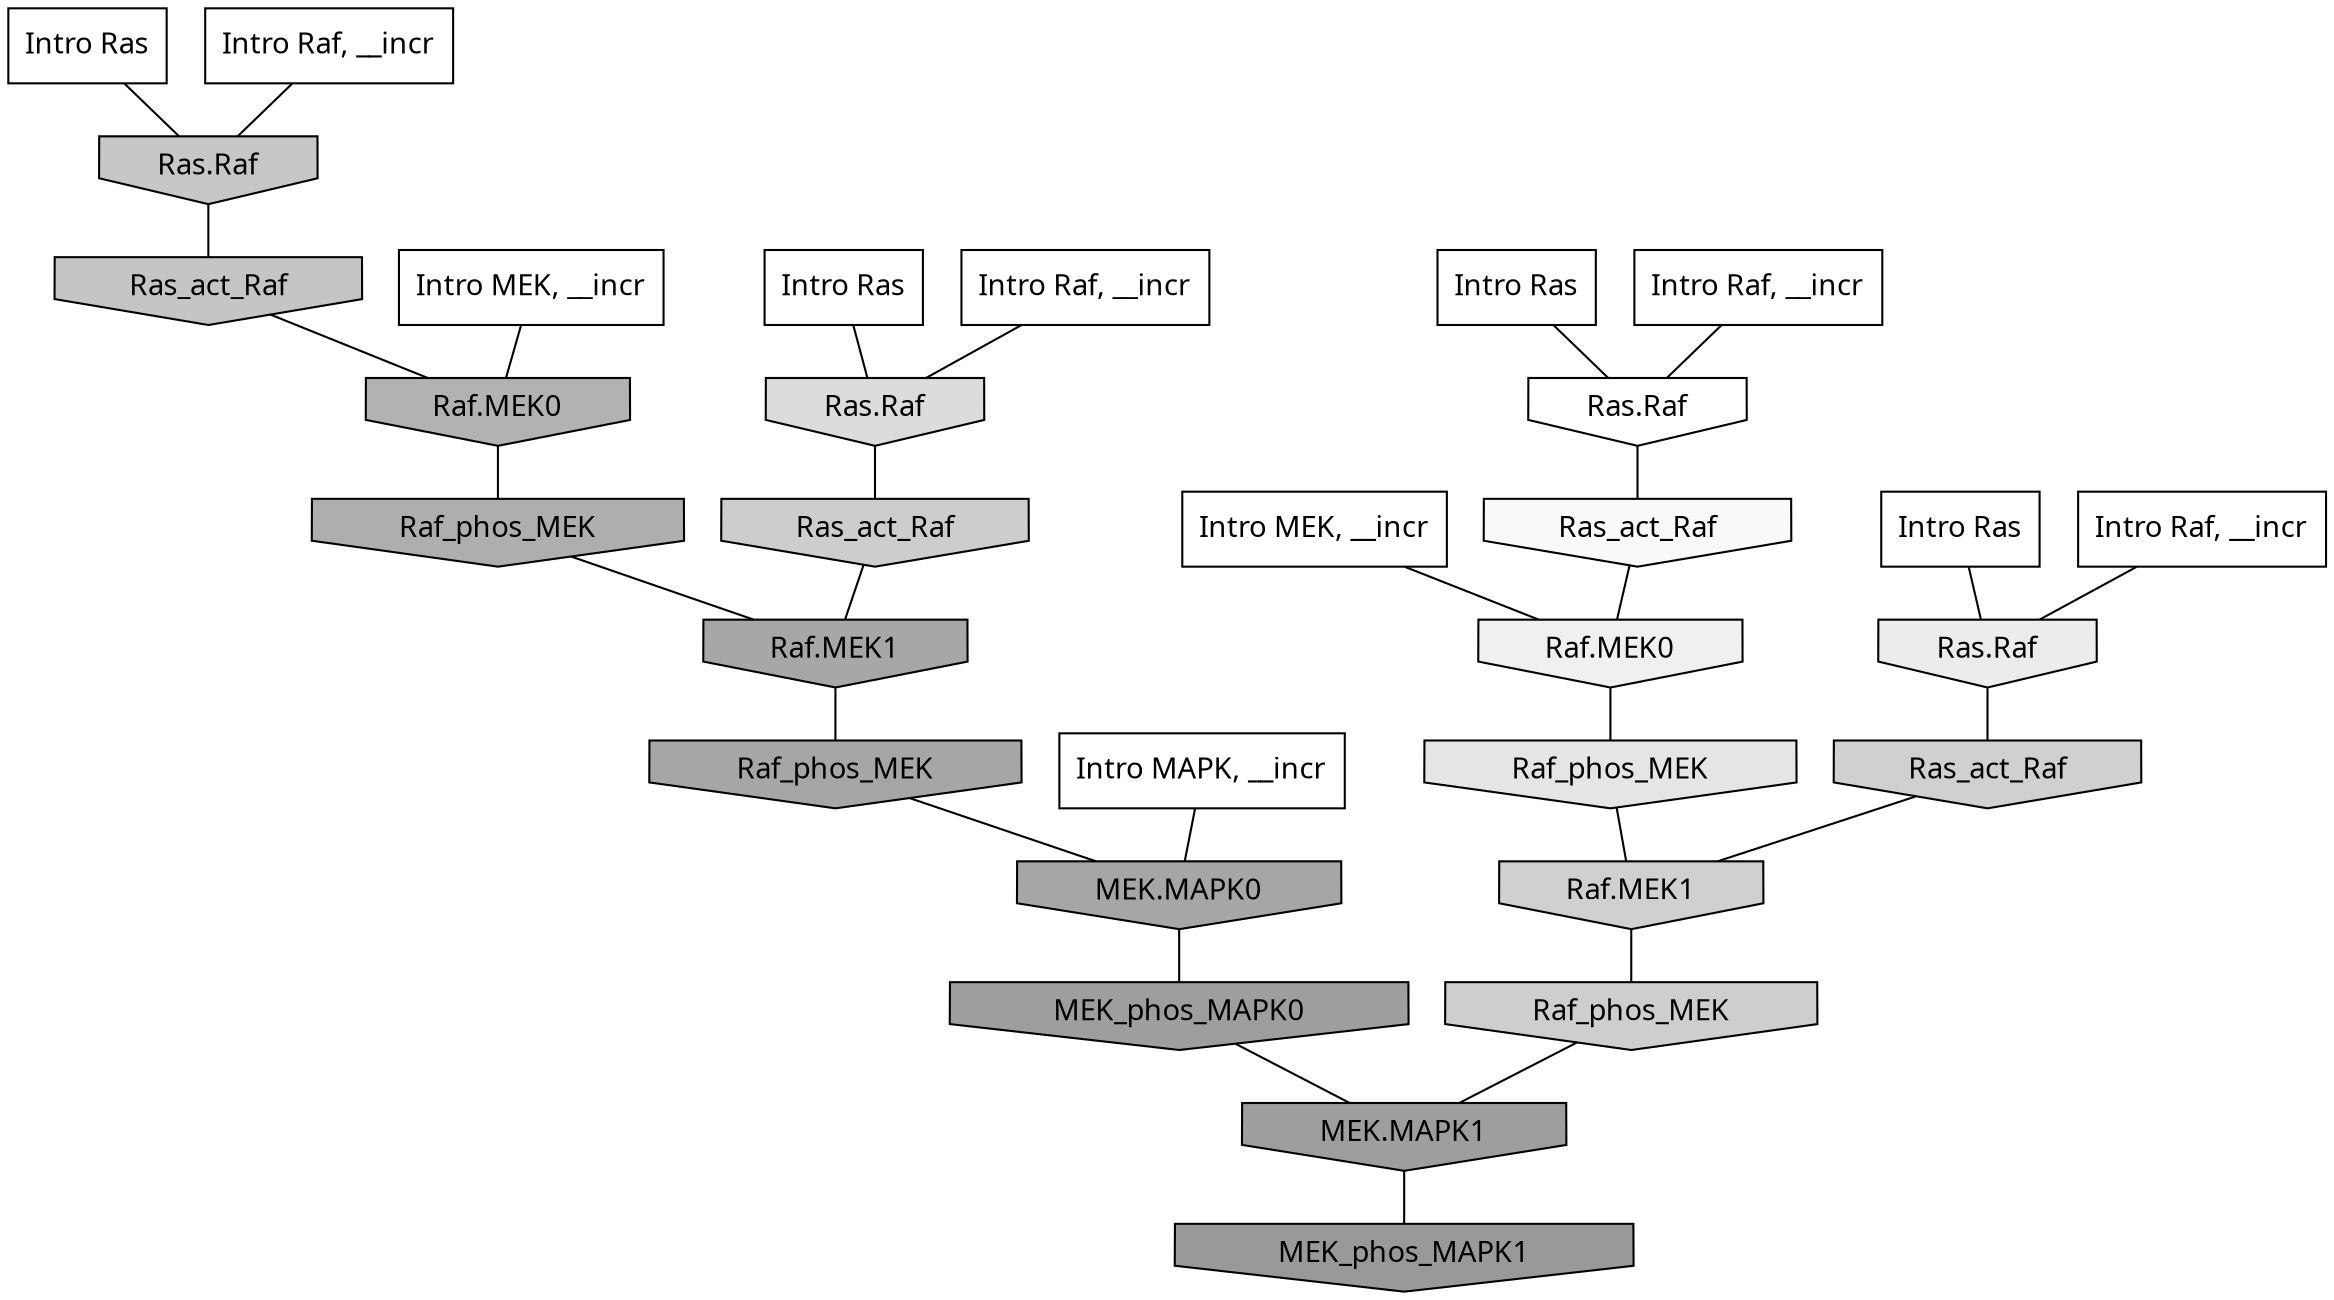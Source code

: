 digraph G{
  rankdir="TB";
  ranksep=0.30;
  node [fontname="CMU Serif"];
  edge [fontname="CMU Serif"];
  
  11 [label="Intro Ras", shape=rectangle, style=filled, fillcolor="0.000 0.000 1.000"]
  
  43 [label="Intro Ras", shape=rectangle, style=filled, fillcolor="0.000 0.000 1.000"]
  
  78 [label="Intro Ras", shape=rectangle, style=filled, fillcolor="0.000 0.000 1.000"]
  
  94 [label="Intro Ras", shape=rectangle, style=filled, fillcolor="0.000 0.000 1.000"]
  
  166 [label="Intro Raf, __incr", shape=rectangle, style=filled, fillcolor="0.000 0.000 1.000"]
  
  531 [label="Intro Raf, __incr", shape=rectangle, style=filled, fillcolor="0.000 0.000 1.000"]
  
  675 [label="Intro Raf, __incr", shape=rectangle, style=filled, fillcolor="0.000 0.000 1.000"]
  
  1024 [label="Intro Raf, __incr", shape=rectangle, style=filled, fillcolor="0.000 0.000 1.000"]
  
  1324 [label="Intro MEK, __incr", shape=rectangle, style=filled, fillcolor="0.000 0.000 1.000"]
  
  1783 [label="Intro MEK, __incr", shape=rectangle, style=filled, fillcolor="0.000 0.000 1.000"]
  
  2283 [label="Intro MAPK, __incr", shape=rectangle, style=filled, fillcolor="0.000 0.000 1.000"]
  
  3283 [label="Ras.Raf", shape=invhouse, style=filled, fillcolor="0.000 0.000 1.000"]
  
  3480 [label="Ras_act_Raf", shape=invhouse, style=filled, fillcolor="0.000 0.000 0.975"]
  
  3868 [label="Raf.MEK0", shape=invhouse, style=filled, fillcolor="0.000 0.000 0.939"]
  
  4105 [label="Ras.Raf", shape=invhouse, style=filled, fillcolor="0.000 0.000 0.925"]
  
  4576 [label="Raf_phos_MEK", shape=invhouse, style=filled, fillcolor="0.000 0.000 0.895"]
  
  5204 [label="Ras.Raf", shape=invhouse, style=filled, fillcolor="0.000 0.000 0.860"]
  
  6104 [label="Ras_act_Raf", shape=invhouse, style=filled, fillcolor="0.000 0.000 0.815"]
  
  6107 [label="Raf.MEK1", shape=invhouse, style=filled, fillcolor="0.000 0.000 0.815"]
  
  6347 [label="Raf_phos_MEK", shape=invhouse, style=filled, fillcolor="0.000 0.000 0.805"]
  
  6428 [label="Ras_act_Raf", shape=invhouse, style=filled, fillcolor="0.000 0.000 0.802"]
  
  7010 [label="Ras.Raf", shape=invhouse, style=filled, fillcolor="0.000 0.000 0.781"]
  
  7386 [label="Ras_act_Raf", shape=invhouse, style=filled, fillcolor="0.000 0.000 0.771"]
  
  10374 [label="Raf.MEK0", shape=invhouse, style=filled, fillcolor="0.000 0.000 0.697"]
  
  11227 [label="Raf_phos_MEK", shape=invhouse, style=filled, fillcolor="0.000 0.000 0.682"]
  
  12926 [label="Raf.MEK1", shape=invhouse, style=filled, fillcolor="0.000 0.000 0.655"]
  
  13143 [label="Raf_phos_MEK", shape=invhouse, style=filled, fillcolor="0.000 0.000 0.651"]
  
  13146 [label="MEK.MAPK0", shape=invhouse, style=filled, fillcolor="0.000 0.000 0.651"]
  
  15464 [label="MEK_phos_MAPK0", shape=invhouse, style=filled, fillcolor="0.000 0.000 0.620"]
  
  15468 [label="MEK.MAPK1", shape=invhouse, style=filled, fillcolor="0.000 0.000 0.620"]
  
  16499 [label="MEK_phos_MAPK1", shape=invhouse, style=filled, fillcolor="0.000 0.000 0.600"]
  
  
  15468 -> 16499 [dir=none, color="0.000 0.000 0.000"] 
  15464 -> 15468 [dir=none, color="0.000 0.000 0.000"] 
  13146 -> 15464 [dir=none, color="0.000 0.000 0.000"] 
  13143 -> 13146 [dir=none, color="0.000 0.000 0.000"] 
  12926 -> 13143 [dir=none, color="0.000 0.000 0.000"] 
  11227 -> 12926 [dir=none, color="0.000 0.000 0.000"] 
  10374 -> 11227 [dir=none, color="0.000 0.000 0.000"] 
  7386 -> 10374 [dir=none, color="0.000 0.000 0.000"] 
  7010 -> 7386 [dir=none, color="0.000 0.000 0.000"] 
  6428 -> 12926 [dir=none, color="0.000 0.000 0.000"] 
  6347 -> 15468 [dir=none, color="0.000 0.000 0.000"] 
  6107 -> 6347 [dir=none, color="0.000 0.000 0.000"] 
  6104 -> 6107 [dir=none, color="0.000 0.000 0.000"] 
  5204 -> 6428 [dir=none, color="0.000 0.000 0.000"] 
  4576 -> 6107 [dir=none, color="0.000 0.000 0.000"] 
  4105 -> 6104 [dir=none, color="0.000 0.000 0.000"] 
  3868 -> 4576 [dir=none, color="0.000 0.000 0.000"] 
  3480 -> 3868 [dir=none, color="0.000 0.000 0.000"] 
  3283 -> 3480 [dir=none, color="0.000 0.000 0.000"] 
  2283 -> 13146 [dir=none, color="0.000 0.000 0.000"] 
  1783 -> 3868 [dir=none, color="0.000 0.000 0.000"] 
  1324 -> 10374 [dir=none, color="0.000 0.000 0.000"] 
  1024 -> 4105 [dir=none, color="0.000 0.000 0.000"] 
  675 -> 7010 [dir=none, color="0.000 0.000 0.000"] 
  531 -> 3283 [dir=none, color="0.000 0.000 0.000"] 
  166 -> 5204 [dir=none, color="0.000 0.000 0.000"] 
  94 -> 3283 [dir=none, color="0.000 0.000 0.000"] 
  78 -> 4105 [dir=none, color="0.000 0.000 0.000"] 
  43 -> 5204 [dir=none, color="0.000 0.000 0.000"] 
  11 -> 7010 [dir=none, color="0.000 0.000 0.000"] 
  
  }
